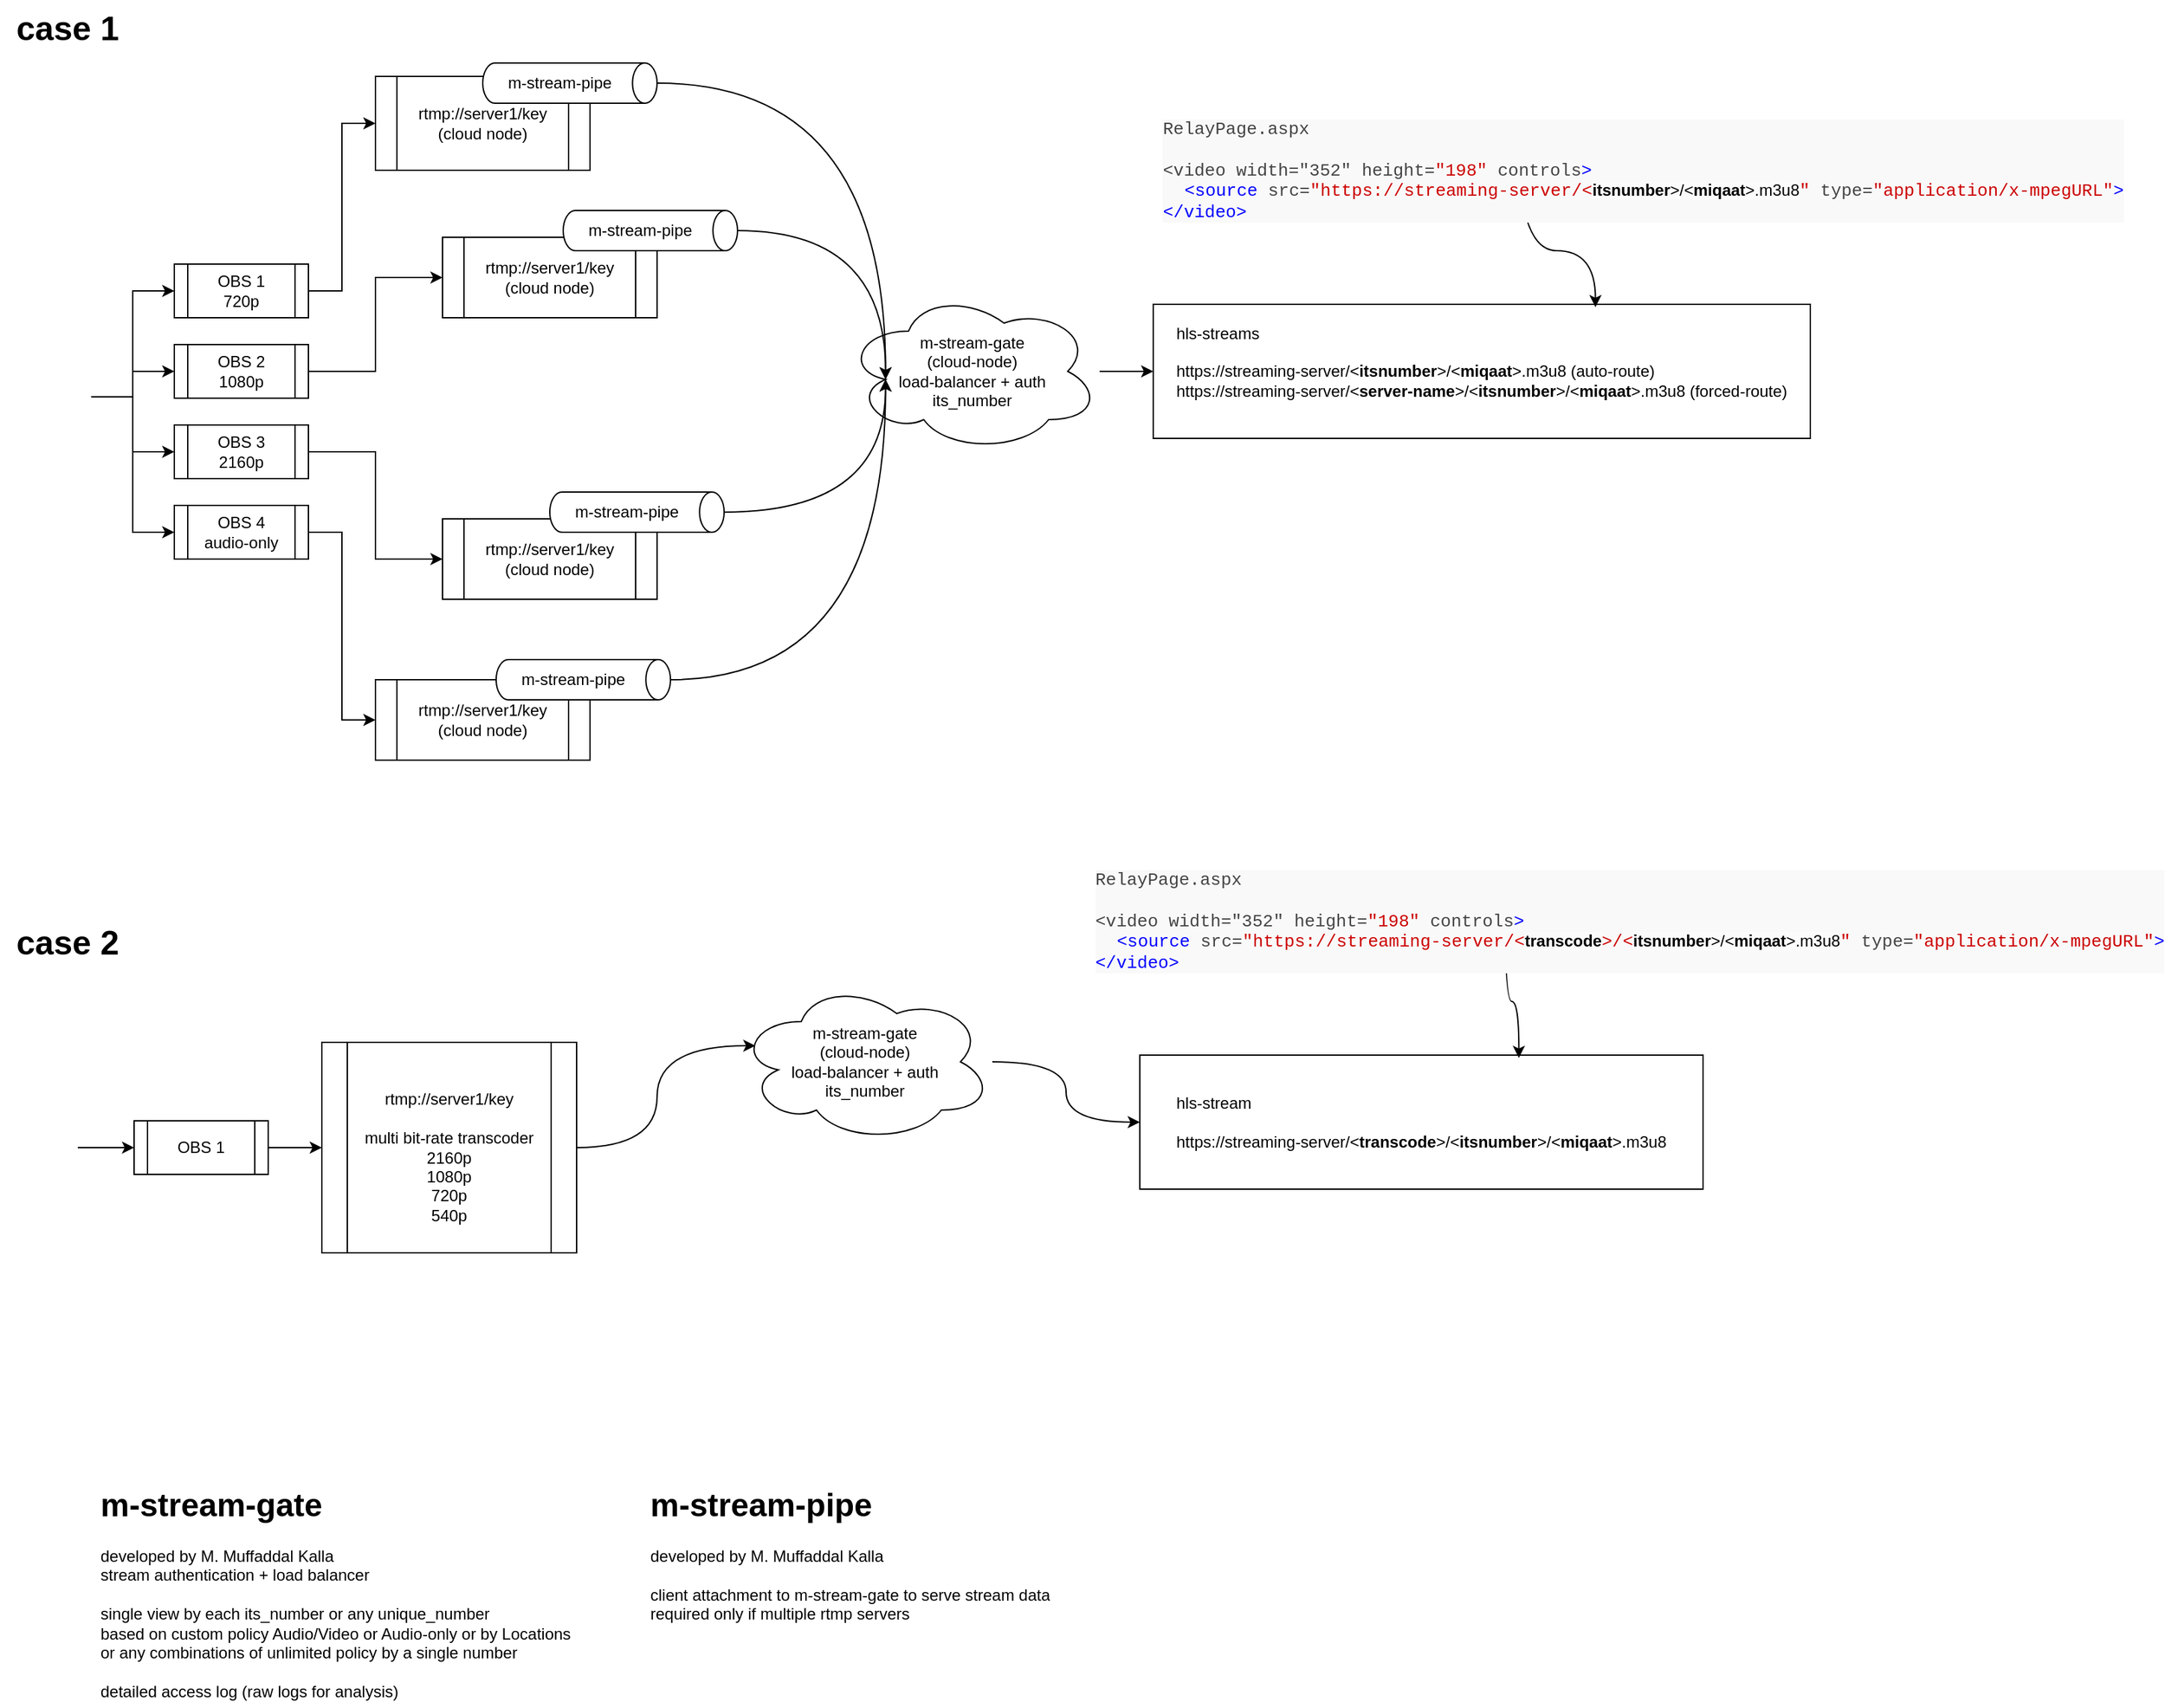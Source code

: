<mxfile version="21.6.2" type="github">
  <diagram name="Page-1" id="kLFePdFWsTufF-HmQE2H">
    <mxGraphModel dx="1366" dy="758" grid="1" gridSize="10" guides="1" tooltips="1" connect="1" arrows="1" fold="1" page="1" pageScale="1" pageWidth="1169" pageHeight="827" math="0" shadow="0">
      <root>
        <mxCell id="0" />
        <mxCell id="1" parent="0" />
        <mxCell id="W_m8egjQRSMQ96TAHbuR-48" value="&lt;h1&gt;m-stream-gate&lt;/h1&gt;&lt;p&gt;developed by M. Muffaddal Kalla&lt;br&gt;stream authentication + load balancer&lt;br&gt;&lt;br&gt;single view by each its_number or any unique_number &lt;br&gt;based on custom policy Audio/Video or Audio-only or by Locations&lt;br&gt;or any combinations of unlimited policy by a single number&lt;br&gt;&lt;br&gt;detailed access log (raw logs for analysis)&lt;br&gt;&lt;br&gt;&lt;br&gt;&lt;/p&gt;" style="text;html=1;strokeColor=none;fillColor=none;spacing=5;spacingTop=-20;whiteSpace=wrap;overflow=hidden;rounded=0;" vertex="1" parent="1">
          <mxGeometry x="460" y="1323" width="390" height="170" as="geometry" />
        </mxCell>
        <mxCell id="W_m8egjQRSMQ96TAHbuR-49" value="&lt;h1&gt;m-stream-pipe&lt;/h1&gt;&lt;p&gt;developed by M. Muffaddal Kalla&lt;br&gt;&lt;br&gt;client attachment to m-stream-gate to serve stream data&lt;br&gt;required only if multiple rtmp servers&lt;/p&gt;" style="text;html=1;strokeColor=none;fillColor=none;spacing=5;spacingTop=-20;whiteSpace=wrap;overflow=hidden;rounded=0;" vertex="1" parent="1">
          <mxGeometry x="870" y="1323" width="390" height="170" as="geometry" />
        </mxCell>
        <mxCell id="W_m8egjQRSMQ96TAHbuR-52" value="" style="shape=image;html=1;verticalAlign=top;verticalLabelPosition=bottom;labelBackgroundColor=#ffffff;imageAspect=0;aspect=fixed;image=https://cdn1.iconfinder.com/data/icons/social-media-vol-3/24/_video-128.png;flipH=1;" vertex="1" parent="1">
          <mxGeometry x="390" y="1047" width="58" height="58" as="geometry" />
        </mxCell>
        <mxCell id="W_m8egjQRSMQ96TAHbuR-84" style="edgeStyle=orthogonalEdgeStyle;rounded=0;orthogonalLoop=1;jettySize=auto;html=1;entryX=0;entryY=0.5;entryDx=0;entryDy=0;" edge="1" parent="1" source="W_m8egjQRSMQ96TAHbuR-53" target="W_m8egjQRSMQ96TAHbuR-82">
          <mxGeometry relative="1" as="geometry" />
        </mxCell>
        <mxCell id="W_m8egjQRSMQ96TAHbuR-53" value="OBS 1" style="shape=process;whiteSpace=wrap;html=1;backgroundOutline=1;" vertex="1" parent="1">
          <mxGeometry x="490" y="1056" width="100" height="40" as="geometry" />
        </mxCell>
        <mxCell id="W_m8egjQRSMQ96TAHbuR-54" style="edgeStyle=orthogonalEdgeStyle;rounded=0;orthogonalLoop=1;jettySize=auto;html=1;entryX=0;entryY=0.5;entryDx=0;entryDy=0;" edge="1" parent="1" source="W_m8egjQRSMQ96TAHbuR-52" target="W_m8egjQRSMQ96TAHbuR-53">
          <mxGeometry relative="1" as="geometry" />
        </mxCell>
        <mxCell id="W_m8egjQRSMQ96TAHbuR-69" value="m-stream-gate&lt;br&gt;(cloud-node)&lt;br&gt;load-balancer + auth&lt;br&gt;its_number" style="ellipse;shape=cloud;whiteSpace=wrap;html=1;" vertex="1" parent="1">
          <mxGeometry x="940" y="952" width="190" height="120" as="geometry" />
        </mxCell>
        <mxCell id="W_m8egjQRSMQ96TAHbuR-78" value="&lt;div style=&quot;text-align: left;&quot;&gt;hls-stream&lt;br&gt;&lt;br&gt;https://streaming-server/&amp;lt;&lt;b&gt;transcode&lt;/b&gt;&amp;gt;/&amp;lt;&lt;b&gt;itsnumber&lt;/b&gt;&amp;gt;/&amp;lt;&lt;b&gt;miqaat&lt;/b&gt;&amp;gt;.m3u8&lt;/div&gt;" style="rounded=0;whiteSpace=wrap;html=1;" vertex="1" parent="1">
          <mxGeometry x="1240" y="1007" width="420" height="100" as="geometry" />
        </mxCell>
        <mxCell id="W_m8egjQRSMQ96TAHbuR-79" style="edgeStyle=orthogonalEdgeStyle;rounded=0;orthogonalLoop=1;jettySize=auto;html=1;curved=1;" edge="1" parent="1" source="W_m8egjQRSMQ96TAHbuR-69" target="W_m8egjQRSMQ96TAHbuR-78">
          <mxGeometry relative="1" as="geometry" />
        </mxCell>
        <mxCell id="W_m8egjQRSMQ96TAHbuR-80" style="edgeStyle=orthogonalEdgeStyle;rounded=0;orthogonalLoop=1;jettySize=auto;html=1;entryX=0.673;entryY=0.021;entryDx=0;entryDy=0;entryPerimeter=0;curved=1;" edge="1" parent="1" target="W_m8egjQRSMQ96TAHbuR-78">
          <mxGeometry relative="1" as="geometry">
            <mxPoint x="1512" y="881.955" as="sourcePoint" />
            <Array as="points">
              <mxPoint x="1512" y="967" />
            </Array>
          </mxGeometry>
        </mxCell>
        <mxCell id="W_m8egjQRSMQ96TAHbuR-81" value="&lt;div style=&quot;border-color: var(--border-color); color: rgb(68, 68, 68); font-family: Consolas, Courier, monospace; font-size: 13px; text-align: left; background-color: rgb(249, 249, 249); padding-left: 0px;&quot;&gt;RelayPage.aspx&lt;br&gt;&lt;br&gt;&amp;lt;video&amp;nbsp;width=&quot;352&quot;&amp;nbsp;height=&lt;span style=&quot;border-color: var(--border-color); color: rgb(204, 0, 0);&quot; class=&quot;rd_code_red&quot;&gt;&quot;198&quot;&lt;/span&gt;&amp;nbsp;controls&lt;span style=&quot;border-color: var(--border-color); color: rgb(0, 0, 255);&quot; class=&quot;rd_code_blu&quot;&gt;&amp;gt;&lt;/span&gt;&lt;/div&gt;&lt;div style=&quot;border-color: var(--border-color); color: rgb(68, 68, 68); font-family: Consolas, Courier, monospace; font-size: 13px; text-align: left; background-color: rgb(249, 249, 249); padding-left: 16px;&quot;&gt;&lt;span style=&quot;border-color: var(--border-color); color: rgb(0, 0, 255);&quot; class=&quot;rd_code_blu&quot;&gt;&amp;lt;source&lt;/span&gt;&amp;nbsp;src=&lt;span style=&quot;border-color: var(--border-color); color: rgb(204, 0, 0);&quot; class=&quot;rd_code_red&quot;&gt;&quot;https://streaming-server/&amp;lt;&lt;b style=&quot;border-color: var(--border-color); color: rgb(0, 0, 0); font-family: Helvetica; font-size: 12px; background-color: rgb(251, 251, 251);&quot;&gt;transcode&lt;/b&gt;&amp;gt;/&amp;lt;&lt;b style=&quot;border-color: var(--border-color); color: rgb(0, 0, 0); font-family: Helvetica; font-size: 12px; background-color: rgb(251, 251, 251);&quot;&gt;itsnumber&lt;/b&gt;&lt;span style=&quot;color: rgb(0, 0, 0); font-family: Helvetica; font-size: 12px; background-color: rgb(251, 251, 251);&quot;&gt;&amp;gt;/&amp;lt;&lt;/span&gt;&lt;b style=&quot;border-color: var(--border-color); color: rgb(0, 0, 0); font-family: Helvetica; font-size: 12px; background-color: rgb(251, 251, 251);&quot;&gt;miqaat&lt;/b&gt;&lt;span style=&quot;color: rgb(0, 0, 0); font-family: Helvetica; font-size: 12px; background-color: rgb(251, 251, 251);&quot;&gt;&amp;gt;.m3u8&lt;/span&gt;&quot;&lt;/span&gt;&amp;nbsp;type=&lt;span style=&quot;border-color: var(--border-color); color: rgb(204, 0, 0);&quot; class=&quot;rd_code_red&quot;&gt;&quot;application/x-mpegURL&quot;&lt;/span&gt;&lt;span style=&quot;border-color: var(--border-color); color: rgb(0, 0, 255);&quot; class=&quot;rd_code_blu&quot;&gt;&amp;gt;&lt;/span&gt;&lt;/div&gt;&lt;div style=&quot;border-color: var(--border-color); color: rgb(68, 68, 68); font-family: Consolas, Courier, monospace; font-size: 13px; text-align: left; background-color: rgb(249, 249, 249); padding-left: 0px;&quot;&gt;&lt;span style=&quot;border-color: var(--border-color); color: rgb(0, 0, 255);&quot; class=&quot;rd_code_blu&quot;&gt;&amp;lt;/video&amp;gt;&lt;/span&gt;&lt;/div&gt;" style="text;html=1;align=center;verticalAlign=middle;resizable=0;points=[];autosize=1;strokeColor=none;fillColor=none;" vertex="1" parent="1">
          <mxGeometry x="1220" y="862" width="770" height="90" as="geometry" />
        </mxCell>
        <mxCell id="W_m8egjQRSMQ96TAHbuR-1" value="" style="shape=image;html=1;verticalAlign=top;verticalLabelPosition=bottom;labelBackgroundColor=#ffffff;imageAspect=0;aspect=fixed;image=https://cdn1.iconfinder.com/data/icons/social-media-vol-3/24/_video-128.png;flipH=1;" vertex="1" parent="1">
          <mxGeometry x="400" y="487" width="58" height="58" as="geometry" />
        </mxCell>
        <mxCell id="W_m8egjQRSMQ96TAHbuR-2" value="OBS 1&lt;br&gt;720p" style="shape=process;whiteSpace=wrap;html=1;backgroundOutline=1;" vertex="1" parent="1">
          <mxGeometry x="520" y="417" width="100" height="40" as="geometry" />
        </mxCell>
        <mxCell id="W_m8egjQRSMQ96TAHbuR-3" style="edgeStyle=orthogonalEdgeStyle;rounded=0;orthogonalLoop=1;jettySize=auto;html=1;entryX=0;entryY=0.5;entryDx=0;entryDy=0;" edge="1" parent="1" source="W_m8egjQRSMQ96TAHbuR-1" target="W_m8egjQRSMQ96TAHbuR-2">
          <mxGeometry relative="1" as="geometry" />
        </mxCell>
        <mxCell id="W_m8egjQRSMQ96TAHbuR-4" value="OBS 2&lt;br&gt;1080p" style="shape=process;whiteSpace=wrap;html=1;backgroundOutline=1;" vertex="1" parent="1">
          <mxGeometry x="520" y="477" width="100" height="40" as="geometry" />
        </mxCell>
        <mxCell id="W_m8egjQRSMQ96TAHbuR-5" style="edgeStyle=orthogonalEdgeStyle;rounded=0;orthogonalLoop=1;jettySize=auto;html=1;entryX=0;entryY=0.5;entryDx=0;entryDy=0;" edge="1" parent="1" source="W_m8egjQRSMQ96TAHbuR-1" target="W_m8egjQRSMQ96TAHbuR-4">
          <mxGeometry relative="1" as="geometry" />
        </mxCell>
        <mxCell id="W_m8egjQRSMQ96TAHbuR-6" value="OBS 3&lt;br&gt;2160p" style="shape=process;whiteSpace=wrap;html=1;backgroundOutline=1;" vertex="1" parent="1">
          <mxGeometry x="520" y="537" width="100" height="40" as="geometry" />
        </mxCell>
        <mxCell id="W_m8egjQRSMQ96TAHbuR-7" style="edgeStyle=orthogonalEdgeStyle;rounded=0;orthogonalLoop=1;jettySize=auto;html=1;" edge="1" parent="1" source="W_m8egjQRSMQ96TAHbuR-1" target="W_m8egjQRSMQ96TAHbuR-6">
          <mxGeometry relative="1" as="geometry" />
        </mxCell>
        <mxCell id="W_m8egjQRSMQ96TAHbuR-8" value="OBS 4&lt;br&gt;audio-only" style="shape=process;whiteSpace=wrap;html=1;backgroundOutline=1;" vertex="1" parent="1">
          <mxGeometry x="520" y="597" width="100" height="40" as="geometry" />
        </mxCell>
        <mxCell id="W_m8egjQRSMQ96TAHbuR-9" style="edgeStyle=orthogonalEdgeStyle;rounded=0;orthogonalLoop=1;jettySize=auto;html=1;entryX=0;entryY=0.5;entryDx=0;entryDy=0;" edge="1" parent="1" source="W_m8egjQRSMQ96TAHbuR-1" target="W_m8egjQRSMQ96TAHbuR-8">
          <mxGeometry relative="1" as="geometry" />
        </mxCell>
        <mxCell id="W_m8egjQRSMQ96TAHbuR-10" value="rtmp://server1/key&lt;br&gt;(cloud node)" style="shape=process;whiteSpace=wrap;html=1;backgroundOutline=1;" vertex="1" parent="1">
          <mxGeometry x="670" y="277" width="160" height="70" as="geometry" />
        </mxCell>
        <mxCell id="W_m8egjQRSMQ96TAHbuR-11" style="edgeStyle=orthogonalEdgeStyle;rounded=0;orthogonalLoop=1;jettySize=auto;html=1;entryX=0;entryY=0.5;entryDx=0;entryDy=0;" edge="1" parent="1" source="W_m8egjQRSMQ96TAHbuR-2" target="W_m8egjQRSMQ96TAHbuR-10">
          <mxGeometry relative="1" as="geometry" />
        </mxCell>
        <mxCell id="W_m8egjQRSMQ96TAHbuR-13" value="rtmp://server1/key&lt;br style=&quot;border-color: var(--border-color);&quot;&gt;(cloud node)" style="shape=process;whiteSpace=wrap;html=1;backgroundOutline=1;" vertex="1" parent="1">
          <mxGeometry x="720" y="397" width="160" height="60" as="geometry" />
        </mxCell>
        <mxCell id="W_m8egjQRSMQ96TAHbuR-14" style="edgeStyle=orthogonalEdgeStyle;rounded=0;orthogonalLoop=1;jettySize=auto;html=1;entryX=0;entryY=0.5;entryDx=0;entryDy=0;" edge="1" parent="1" source="W_m8egjQRSMQ96TAHbuR-4" target="W_m8egjQRSMQ96TAHbuR-13">
          <mxGeometry relative="1" as="geometry" />
        </mxCell>
        <mxCell id="W_m8egjQRSMQ96TAHbuR-15" value="rtmp://server1/key&lt;br style=&quot;border-color: var(--border-color);&quot;&gt;(cloud node)" style="shape=process;whiteSpace=wrap;html=1;backgroundOutline=1;" vertex="1" parent="1">
          <mxGeometry x="720" y="607" width="160" height="60" as="geometry" />
        </mxCell>
        <mxCell id="W_m8egjQRSMQ96TAHbuR-16" style="edgeStyle=orthogonalEdgeStyle;rounded=0;orthogonalLoop=1;jettySize=auto;html=1;entryX=0;entryY=0.5;entryDx=0;entryDy=0;" edge="1" parent="1" source="W_m8egjQRSMQ96TAHbuR-6" target="W_m8egjQRSMQ96TAHbuR-15">
          <mxGeometry relative="1" as="geometry" />
        </mxCell>
        <mxCell id="W_m8egjQRSMQ96TAHbuR-17" value="rtmp://server1/key&lt;br style=&quot;border-color: var(--border-color);&quot;&gt;(cloud node)" style="shape=process;whiteSpace=wrap;html=1;backgroundOutline=1;" vertex="1" parent="1">
          <mxGeometry x="670" y="727" width="160" height="60" as="geometry" />
        </mxCell>
        <mxCell id="W_m8egjQRSMQ96TAHbuR-18" style="edgeStyle=orthogonalEdgeStyle;rounded=0;orthogonalLoop=1;jettySize=auto;html=1;entryX=0;entryY=0.5;entryDx=0;entryDy=0;" edge="1" parent="1" source="W_m8egjQRSMQ96TAHbuR-8" target="W_m8egjQRSMQ96TAHbuR-17">
          <mxGeometry relative="1" as="geometry" />
        </mxCell>
        <mxCell id="W_m8egjQRSMQ96TAHbuR-20" value="m-stream-gate&lt;br&gt;(cloud-node)&lt;br&gt;load-balancer + auth&lt;br&gt;its_number" style="ellipse;shape=cloud;whiteSpace=wrap;html=1;" vertex="1" parent="1">
          <mxGeometry x="1020" y="437" width="190" height="120" as="geometry" />
        </mxCell>
        <mxCell id="W_m8egjQRSMQ96TAHbuR-34" style="edgeStyle=orthogonalEdgeStyle;rounded=0;orthogonalLoop=1;jettySize=auto;html=1;curved=1;entryX=0.16;entryY=0.55;entryDx=0;entryDy=0;entryPerimeter=0;" edge="1" parent="1" source="W_m8egjQRSMQ96TAHbuR-26" target="W_m8egjQRSMQ96TAHbuR-20">
          <mxGeometry relative="1" as="geometry">
            <mxPoint x="1130" y="337" as="targetPoint" />
          </mxGeometry>
        </mxCell>
        <mxCell id="W_m8egjQRSMQ96TAHbuR-26" value="m-stream-pipe" style="shape=cylinder3;whiteSpace=wrap;html=1;boundedLbl=1;backgroundOutline=1;size=9.167;labelBorderColor=none;labelBackgroundColor=none;horizontal=1;direction=south;" vertex="1" parent="1">
          <mxGeometry x="750" y="267" width="130" height="30" as="geometry" />
        </mxCell>
        <mxCell id="W_m8egjQRSMQ96TAHbuR-35" style="edgeStyle=orthogonalEdgeStyle;rounded=0;orthogonalLoop=1;jettySize=auto;html=1;curved=1;entryX=0.16;entryY=0.55;entryDx=0;entryDy=0;entryPerimeter=0;" edge="1" parent="1" source="W_m8egjQRSMQ96TAHbuR-27" target="W_m8egjQRSMQ96TAHbuR-20">
          <mxGeometry relative="1" as="geometry">
            <mxPoint x="960" y="517" as="targetPoint" />
          </mxGeometry>
        </mxCell>
        <mxCell id="W_m8egjQRSMQ96TAHbuR-27" value="m-stream-pipe" style="shape=cylinder3;whiteSpace=wrap;html=1;boundedLbl=1;backgroundOutline=1;size=9.167;labelBorderColor=none;labelBackgroundColor=none;horizontal=1;direction=south;" vertex="1" parent="1">
          <mxGeometry x="810" y="377" width="130" height="30" as="geometry" />
        </mxCell>
        <mxCell id="W_m8egjQRSMQ96TAHbuR-36" style="edgeStyle=orthogonalEdgeStyle;rounded=0;orthogonalLoop=1;jettySize=auto;html=1;curved=1;entryX=0.16;entryY=0.55;entryDx=0;entryDy=0;entryPerimeter=0;" edge="1" parent="1" source="W_m8egjQRSMQ96TAHbuR-28" target="W_m8egjQRSMQ96TAHbuR-20">
          <mxGeometry relative="1" as="geometry">
            <mxPoint x="1020" y="567" as="targetPoint" />
          </mxGeometry>
        </mxCell>
        <mxCell id="W_m8egjQRSMQ96TAHbuR-28" value="m-stream-pipe" style="shape=cylinder3;whiteSpace=wrap;html=1;boundedLbl=1;backgroundOutline=1;size=9.167;labelBorderColor=none;labelBackgroundColor=none;horizontal=1;direction=south;" vertex="1" parent="1">
          <mxGeometry x="800" y="587" width="130" height="30" as="geometry" />
        </mxCell>
        <mxCell id="W_m8egjQRSMQ96TAHbuR-37" style="edgeStyle=orthogonalEdgeStyle;rounded=0;orthogonalLoop=1;jettySize=auto;html=1;curved=1;entryX=0.16;entryY=0.55;entryDx=0;entryDy=0;entryPerimeter=0;" edge="1" parent="1" source="W_m8egjQRSMQ96TAHbuR-29" target="W_m8egjQRSMQ96TAHbuR-20">
          <mxGeometry relative="1" as="geometry">
            <mxPoint x="1120" y="587" as="targetPoint" />
          </mxGeometry>
        </mxCell>
        <mxCell id="W_m8egjQRSMQ96TAHbuR-29" value="m-stream-pipe" style="shape=cylinder3;whiteSpace=wrap;html=1;boundedLbl=1;backgroundOutline=1;size=9.167;labelBorderColor=none;labelBackgroundColor=none;horizontal=1;direction=south;" vertex="1" parent="1">
          <mxGeometry x="760" y="712" width="130" height="30" as="geometry" />
        </mxCell>
        <mxCell id="W_m8egjQRSMQ96TAHbuR-39" value="&lt;div style=&quot;text-align: left;&quot;&gt;hls-streams&lt;br&gt;&lt;br&gt;https://streaming-server/&amp;lt;&lt;b&gt;itsnumber&lt;/b&gt;&amp;gt;/&amp;lt;&lt;b&gt;miqaat&lt;/b&gt;&amp;gt;.m3u8 (auto-route)&lt;br&gt;https://streaming-server/&amp;lt;&lt;b&gt;server-name&lt;/b&gt;&amp;gt;/&amp;lt;&lt;b style=&quot;border-color: var(--border-color);&quot;&gt;itsnumber&lt;/b&gt;&amp;gt;/&amp;lt;&lt;b style=&quot;border-color: var(--border-color);&quot;&gt;miqaat&lt;/b&gt;&amp;gt;.m3u8 (forced-route)&lt;span style=&quot;background-color: initial;&quot;&gt;&lt;br&gt;&lt;/span&gt;&lt;/div&gt;&lt;div style=&quot;text-align: left;&quot;&gt;&lt;br&gt;&lt;/div&gt;" style="rounded=0;whiteSpace=wrap;html=1;" vertex="1" parent="1">
          <mxGeometry x="1250" y="447" width="490" height="100" as="geometry" />
        </mxCell>
        <mxCell id="W_m8egjQRSMQ96TAHbuR-40" style="edgeStyle=orthogonalEdgeStyle;rounded=0;orthogonalLoop=1;jettySize=auto;html=1;" edge="1" parent="1" source="W_m8egjQRSMQ96TAHbuR-20" target="W_m8egjQRSMQ96TAHbuR-39">
          <mxGeometry relative="1" as="geometry" />
        </mxCell>
        <mxCell id="W_m8egjQRSMQ96TAHbuR-46" style="edgeStyle=orthogonalEdgeStyle;rounded=0;orthogonalLoop=1;jettySize=auto;html=1;entryX=0.673;entryY=0.021;entryDx=0;entryDy=0;entryPerimeter=0;curved=1;" edge="1" parent="1" target="W_m8egjQRSMQ96TAHbuR-39">
          <mxGeometry relative="1" as="geometry">
            <mxPoint x="1522" y="321.955" as="sourcePoint" />
            <Array as="points">
              <mxPoint x="1522" y="407" />
            </Array>
          </mxGeometry>
        </mxCell>
        <mxCell id="W_m8egjQRSMQ96TAHbuR-47" value="&lt;div style=&quot;border-color: var(--border-color); color: rgb(68, 68, 68); font-family: Consolas, Courier, monospace; font-size: 13px; text-align: left; background-color: rgb(249, 249, 249); padding-left: 0px;&quot;&gt;RelayPage.aspx&lt;br&gt;&lt;br&gt;&amp;lt;video&amp;nbsp;width=&quot;352&quot;&amp;nbsp;height=&lt;span style=&quot;border-color: var(--border-color); color: rgb(204, 0, 0);&quot; class=&quot;rd_code_red&quot;&gt;&quot;198&quot;&lt;/span&gt;&amp;nbsp;controls&lt;span style=&quot;border-color: var(--border-color); color: rgb(0, 0, 255);&quot; class=&quot;rd_code_blu&quot;&gt;&amp;gt;&lt;/span&gt;&lt;/div&gt;&lt;div style=&quot;border-color: var(--border-color); color: rgb(68, 68, 68); font-family: Consolas, Courier, monospace; font-size: 13px; text-align: left; background-color: rgb(249, 249, 249); padding-left: 16px;&quot;&gt;&lt;span style=&quot;border-color: var(--border-color); color: rgb(0, 0, 255);&quot; class=&quot;rd_code_blu&quot;&gt;&amp;lt;source&lt;/span&gt;&amp;nbsp;src=&lt;span style=&quot;border-color: var(--border-color); color: rgb(204, 0, 0);&quot; class=&quot;rd_code_red&quot;&gt;&quot;https://streaming-server/&amp;lt;&lt;b style=&quot;border-color: var(--border-color); color: rgb(0, 0, 0); font-family: Helvetica; font-size: 12px; background-color: rgb(251, 251, 251);&quot;&gt;itsnumber&lt;/b&gt;&lt;span style=&quot;color: rgb(0, 0, 0); font-family: Helvetica; font-size: 12px; background-color: rgb(251, 251, 251);&quot;&gt;&amp;gt;/&amp;lt;&lt;/span&gt;&lt;b style=&quot;border-color: var(--border-color); color: rgb(0, 0, 0); font-family: Helvetica; font-size: 12px; background-color: rgb(251, 251, 251);&quot;&gt;miqaat&lt;/b&gt;&lt;span style=&quot;color: rgb(0, 0, 0); font-family: Helvetica; font-size: 12px; background-color: rgb(251, 251, 251);&quot;&gt;&amp;gt;.m3u8&lt;/span&gt;&quot;&lt;/span&gt;&amp;nbsp;type=&lt;span style=&quot;border-color: var(--border-color); color: rgb(204, 0, 0);&quot; class=&quot;rd_code_red&quot;&gt;&quot;application/x-mpegURL&quot;&lt;/span&gt;&lt;span style=&quot;border-color: var(--border-color); color: rgb(0, 0, 255);&quot; class=&quot;rd_code_blu&quot;&gt;&amp;gt;&lt;/span&gt;&lt;/div&gt;&lt;div style=&quot;border-color: var(--border-color); color: rgb(68, 68, 68); font-family: Consolas, Courier, monospace; font-size: 13px; text-align: left; background-color: rgb(249, 249, 249); padding-left: 0px;&quot;&gt;&lt;span style=&quot;border-color: var(--border-color); color: rgb(0, 0, 255);&quot; class=&quot;rd_code_blu&quot;&gt;&amp;lt;/video&amp;gt;&lt;/span&gt;&lt;/div&gt;" style="text;html=1;align=center;verticalAlign=middle;resizable=0;points=[];autosize=1;strokeColor=none;fillColor=none;" vertex="1" parent="1">
          <mxGeometry x="1270" y="302" width="690" height="90" as="geometry" />
        </mxCell>
        <mxCell id="W_m8egjQRSMQ96TAHbuR-83" style="edgeStyle=orthogonalEdgeStyle;rounded=0;orthogonalLoop=1;jettySize=auto;html=1;entryX=0.07;entryY=0.4;entryDx=0;entryDy=0;entryPerimeter=0;curved=1;" edge="1" parent="1" source="W_m8egjQRSMQ96TAHbuR-82" target="W_m8egjQRSMQ96TAHbuR-69">
          <mxGeometry relative="1" as="geometry" />
        </mxCell>
        <mxCell id="W_m8egjQRSMQ96TAHbuR-82" value="&lt;br&gt;rtmp://server1/key&lt;br&gt;&lt;br style=&quot;border-color: var(--border-color);&quot;&gt;multi bit-rate transcoder&lt;br&gt;2160p&lt;br&gt;1080p&lt;br&gt;720p&lt;br&gt;540p" style="shape=process;whiteSpace=wrap;html=1;backgroundOutline=1;" vertex="1" parent="1">
          <mxGeometry x="630" y="997.5" width="190" height="157" as="geometry" />
        </mxCell>
        <mxCell id="W_m8egjQRSMQ96TAHbuR-85" value="case 1" style="text;html=1;align=center;verticalAlign=middle;resizable=0;points=[];autosize=1;strokeColor=none;fillColor=none;fontStyle=1;fontSize=25;" vertex="1" parent="1">
          <mxGeometry x="390" y="220" width="100" height="40" as="geometry" />
        </mxCell>
        <mxCell id="W_m8egjQRSMQ96TAHbuR-86" value="case 2" style="text;html=1;align=center;verticalAlign=middle;resizable=0;points=[];autosize=1;strokeColor=none;fillColor=none;fontStyle=1;fontSize=25;" vertex="1" parent="1">
          <mxGeometry x="390" y="902" width="100" height="40" as="geometry" />
        </mxCell>
      </root>
    </mxGraphModel>
  </diagram>
</mxfile>
